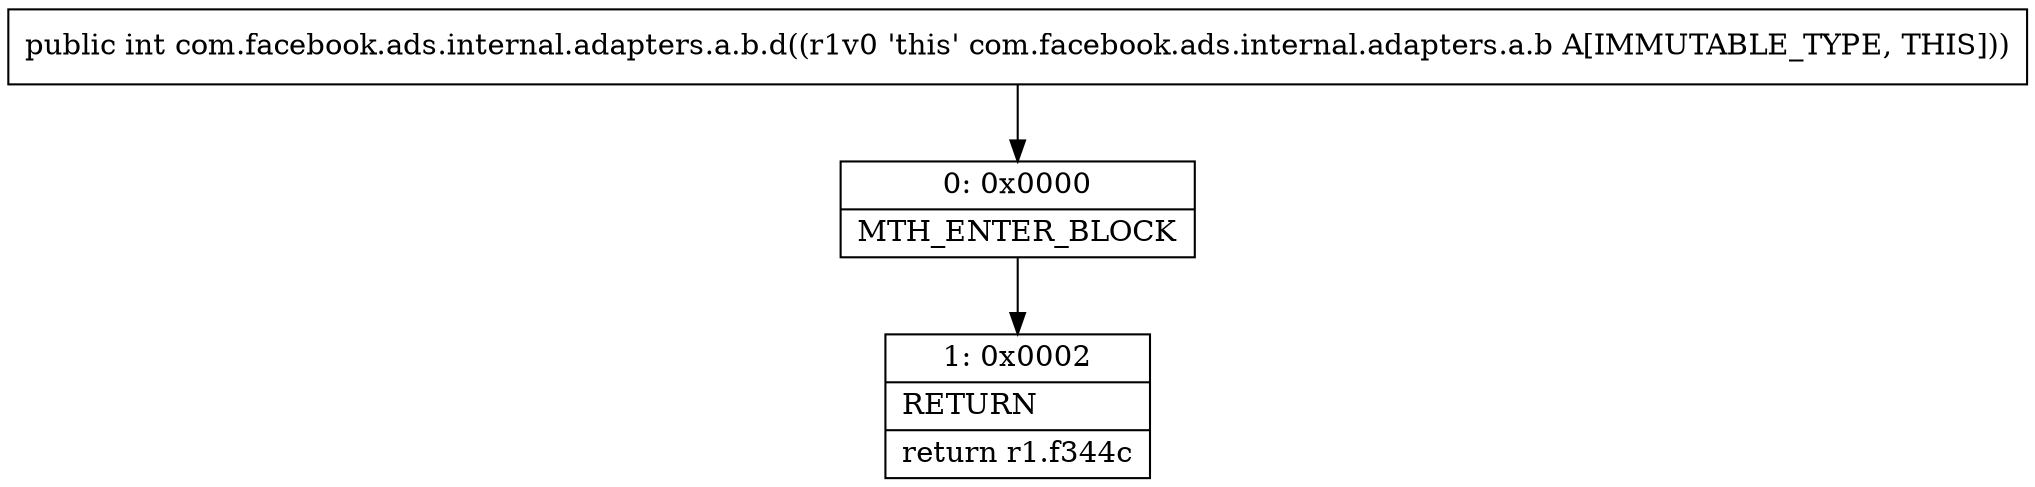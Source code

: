 digraph "CFG forcom.facebook.ads.internal.adapters.a.b.d()I" {
Node_0 [shape=record,label="{0\:\ 0x0000|MTH_ENTER_BLOCK\l}"];
Node_1 [shape=record,label="{1\:\ 0x0002|RETURN\l|return r1.f344c\l}"];
MethodNode[shape=record,label="{public int com.facebook.ads.internal.adapters.a.b.d((r1v0 'this' com.facebook.ads.internal.adapters.a.b A[IMMUTABLE_TYPE, THIS])) }"];
MethodNode -> Node_0;
Node_0 -> Node_1;
}

